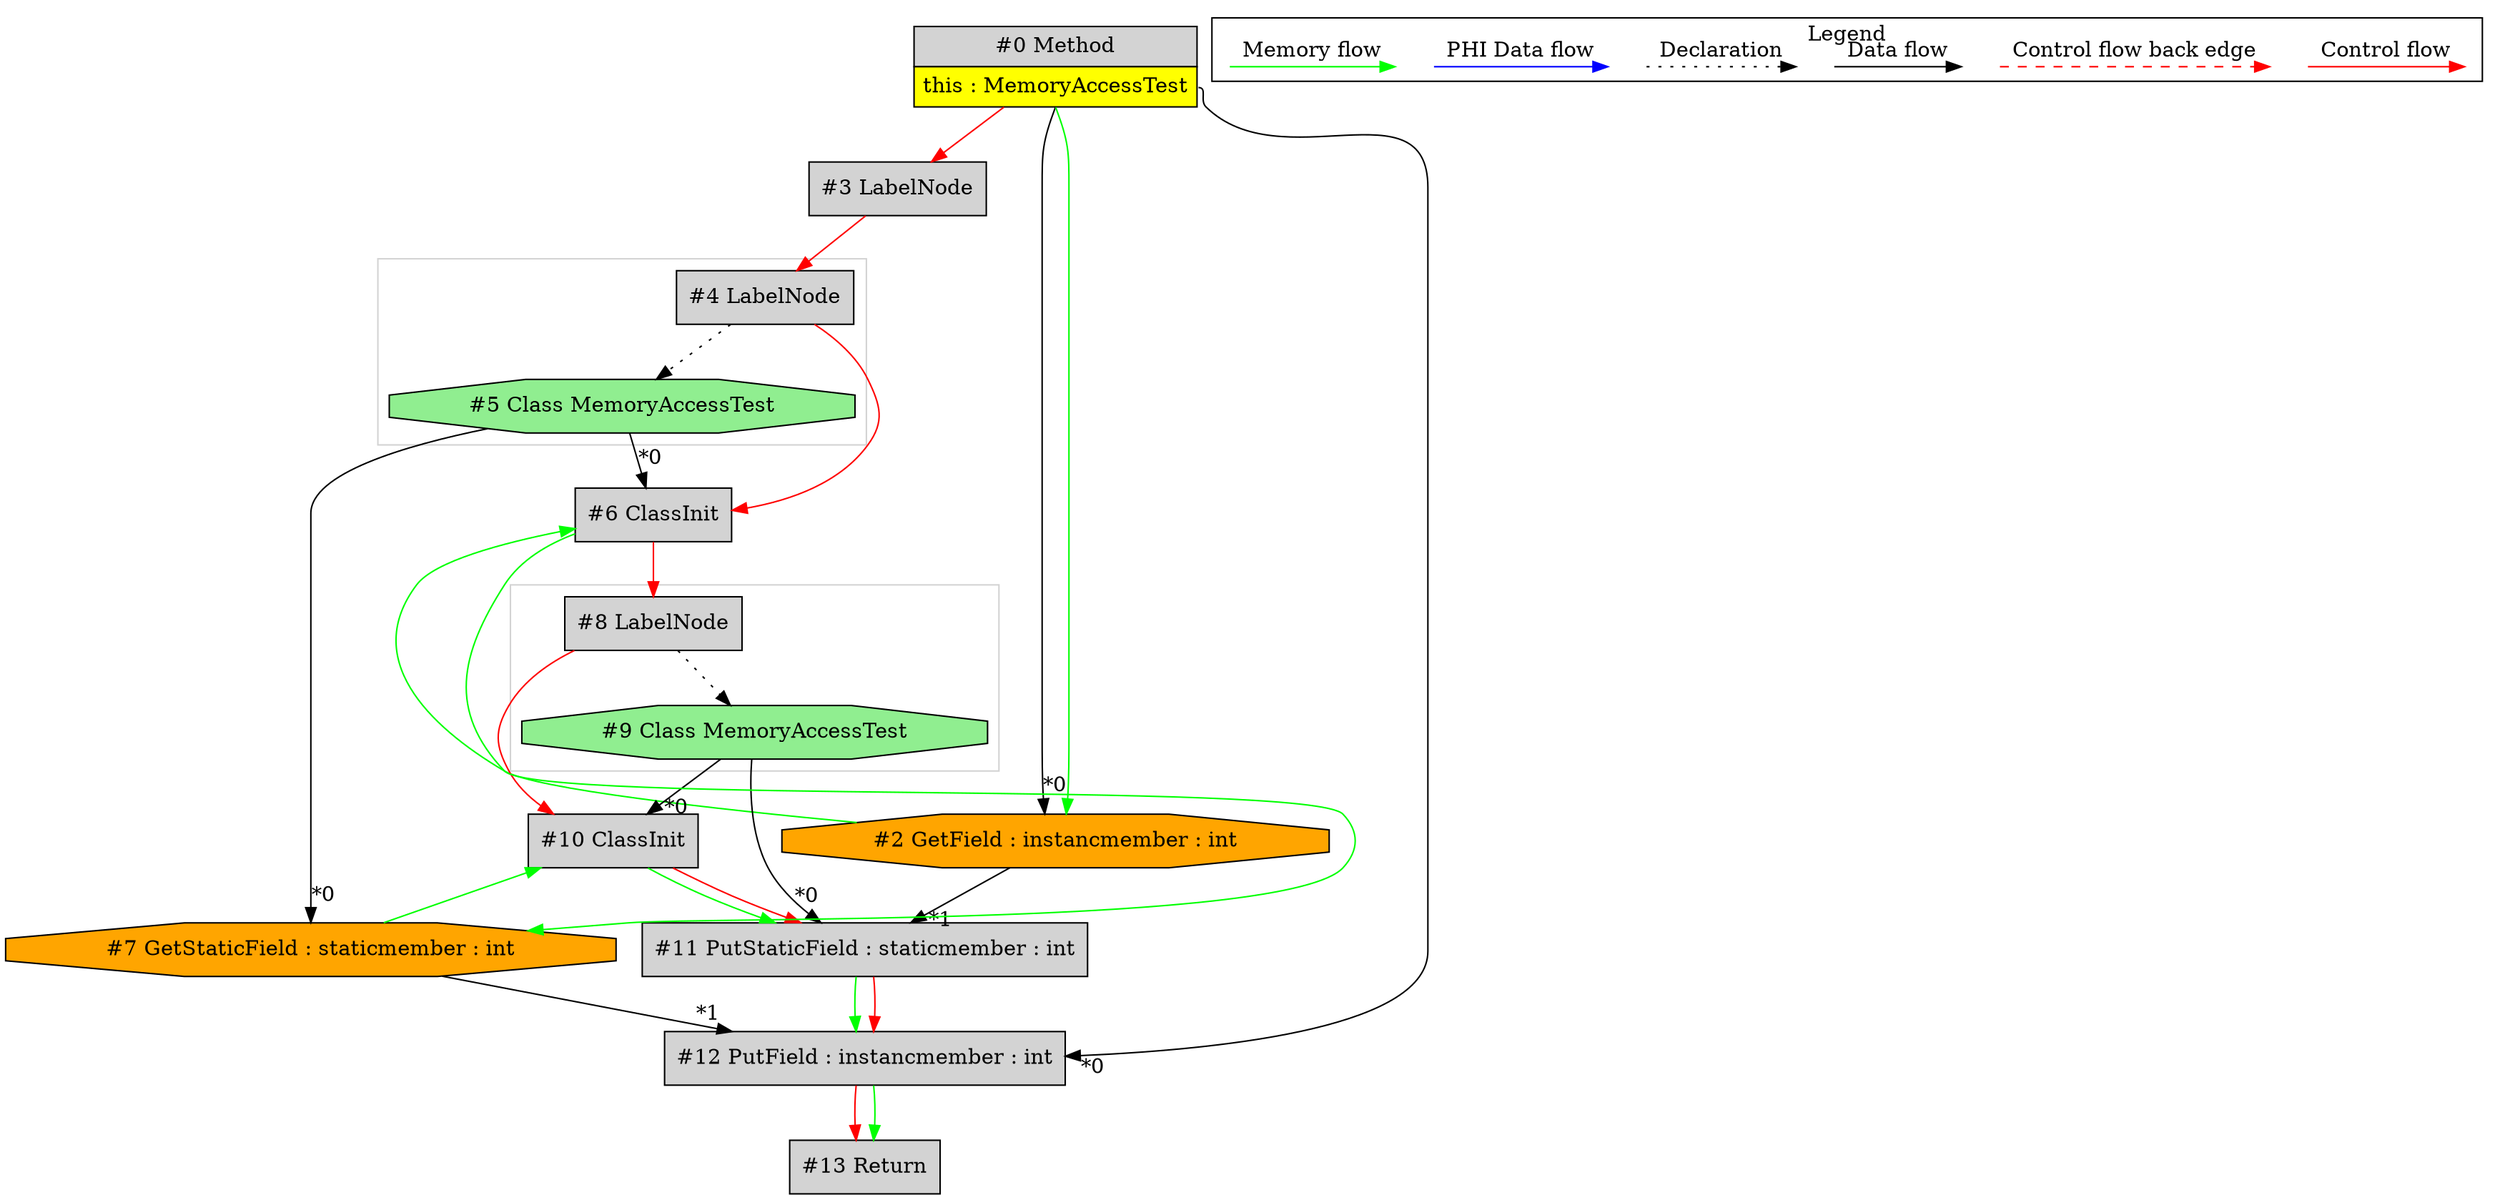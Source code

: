 digraph {
 ordering="in";
 node0[margin="0", label=<<table border="0" cellborder="1" cellspacing="0" cellpadding="5"><tr><td colspan="1">#0 Method</td></tr><tr><td port="prj1" bgcolor="yellow">this : MemoryAccessTest</td></tr></table>>,shape=none, fillcolor=lightgrey, style=filled];
 node2[label="#2 GetField : instancmember : int",shape=octagon, fillcolor=orange, style=filled];
 node0:prj1 -> node2[headlabel="*0", labeldistance=2];
 node0 -> node2[labeldistance=2, color=green, constraint=false];
 node12[label="#12 PutField : instancmember : int",shape=box, fillcolor=lightgrey, style=filled];
 node0:prj1 -> node12[headlabel="*0", labeldistance=2];
 node7 -> node12[headlabel="*1", labeldistance=2];
 node11 -> node12[labeldistance=2, color=green, constraint=false];
 node11 -> node12[labeldistance=2, color=red, fontcolor=red];
 node11[label="#11 PutStaticField : staticmember : int",shape=box, fillcolor=lightgrey, style=filled];
 node9 -> node11[headlabel="*0", labeldistance=2];
 node2 -> node11[headlabel="*1", labeldistance=2];
 node10 -> node11[labeldistance=2, color=green, constraint=false];
 node10 -> node11[labeldistance=2, color=red, fontcolor=red];
 node10[label="#10 ClassInit",shape=box, fillcolor=lightgrey, style=filled];
 node9 -> node10[headlabel="*0", labeldistance=2];
 node7 -> node10[labeldistance=2, color=green, constraint=false];
 node8 -> node10[labeldistance=2, color=red, fontcolor=red];
 node8[label="#8 LabelNode",shape=box, fillcolor=lightgrey, style=filled];
 node6 -> node8[labeldistance=2, color=red, fontcolor=red];
 node6[label="#6 ClassInit",shape=box, fillcolor=lightgrey, style=filled];
 node5 -> node6[headlabel="*0", labeldistance=2];
 node2 -> node6[labeldistance=2, color=green, constraint=false];
 node4 -> node6[labeldistance=2, color=red, fontcolor=red];
 node4[label="#4 LabelNode",shape=box, fillcolor=lightgrey, style=filled];
 node3 -> node4[labeldistance=2, color=red, fontcolor=red];
 node3[label="#3 LabelNode",shape=box, fillcolor=lightgrey, style=filled];
 node0 -> node3[labeldistance=2, color=red, fontcolor=red];
 node5[label="#5 Class MemoryAccessTest",shape=octagon, fillcolor=lightgreen, style=filled];
 node4 -> node5[style=dotted];
 node7[label="#7 GetStaticField : staticmember : int",shape=octagon, fillcolor=orange, style=filled];
 node5 -> node7[headlabel="*0", labeldistance=2];
 node6 -> node7[labeldistance=2, color=green, constraint=false];
 node9[label="#9 Class MemoryAccessTest",shape=octagon, fillcolor=lightgreen, style=filled];
 node8 -> node9[style=dotted];
 node13[label="#13 Return",shape=box, fillcolor=lightgrey, style=filled];
 node12 -> node13[labeldistance=2, color=red, fontcolor=red];
 node12 -> node13[labeldistance=2, color=green, constraint=false];
 subgraph cluster_0 {
  color=lightgray;
  node8;
  node9;
 }
 subgraph cluster_1 {
  color=lightgray;
  node4;
  node5;
 }
 subgraph cluster_000 {
  label = "Legend";
  node [shape=point]
  {
   rank=same;
   c0 [style = invis];
   c1 [style = invis];
   c2 [style = invis];
   c3 [style = invis];
   d0 [style = invis];
   d1 [style = invis];
   d2 [style = invis];
   d3 [style = invis];
   d4 [style = invis];
   d5 [style = invis];
   d6 [style = invis];
   d7 [style = invis];
  }
  c0 -> c1 [label="Control flow", style=solid, color=red]
  c2 -> c3 [label="Control flow back edge", style=dashed, color=red]
  d0 -> d1 [label="Data flow"]
  d2 -> d3 [label="Declaration", style=dotted]
  d4 -> d5 [label="PHI Data flow", color=blue]
  d6 -> d7 [label="Memory flow", color=green]
 }

}
